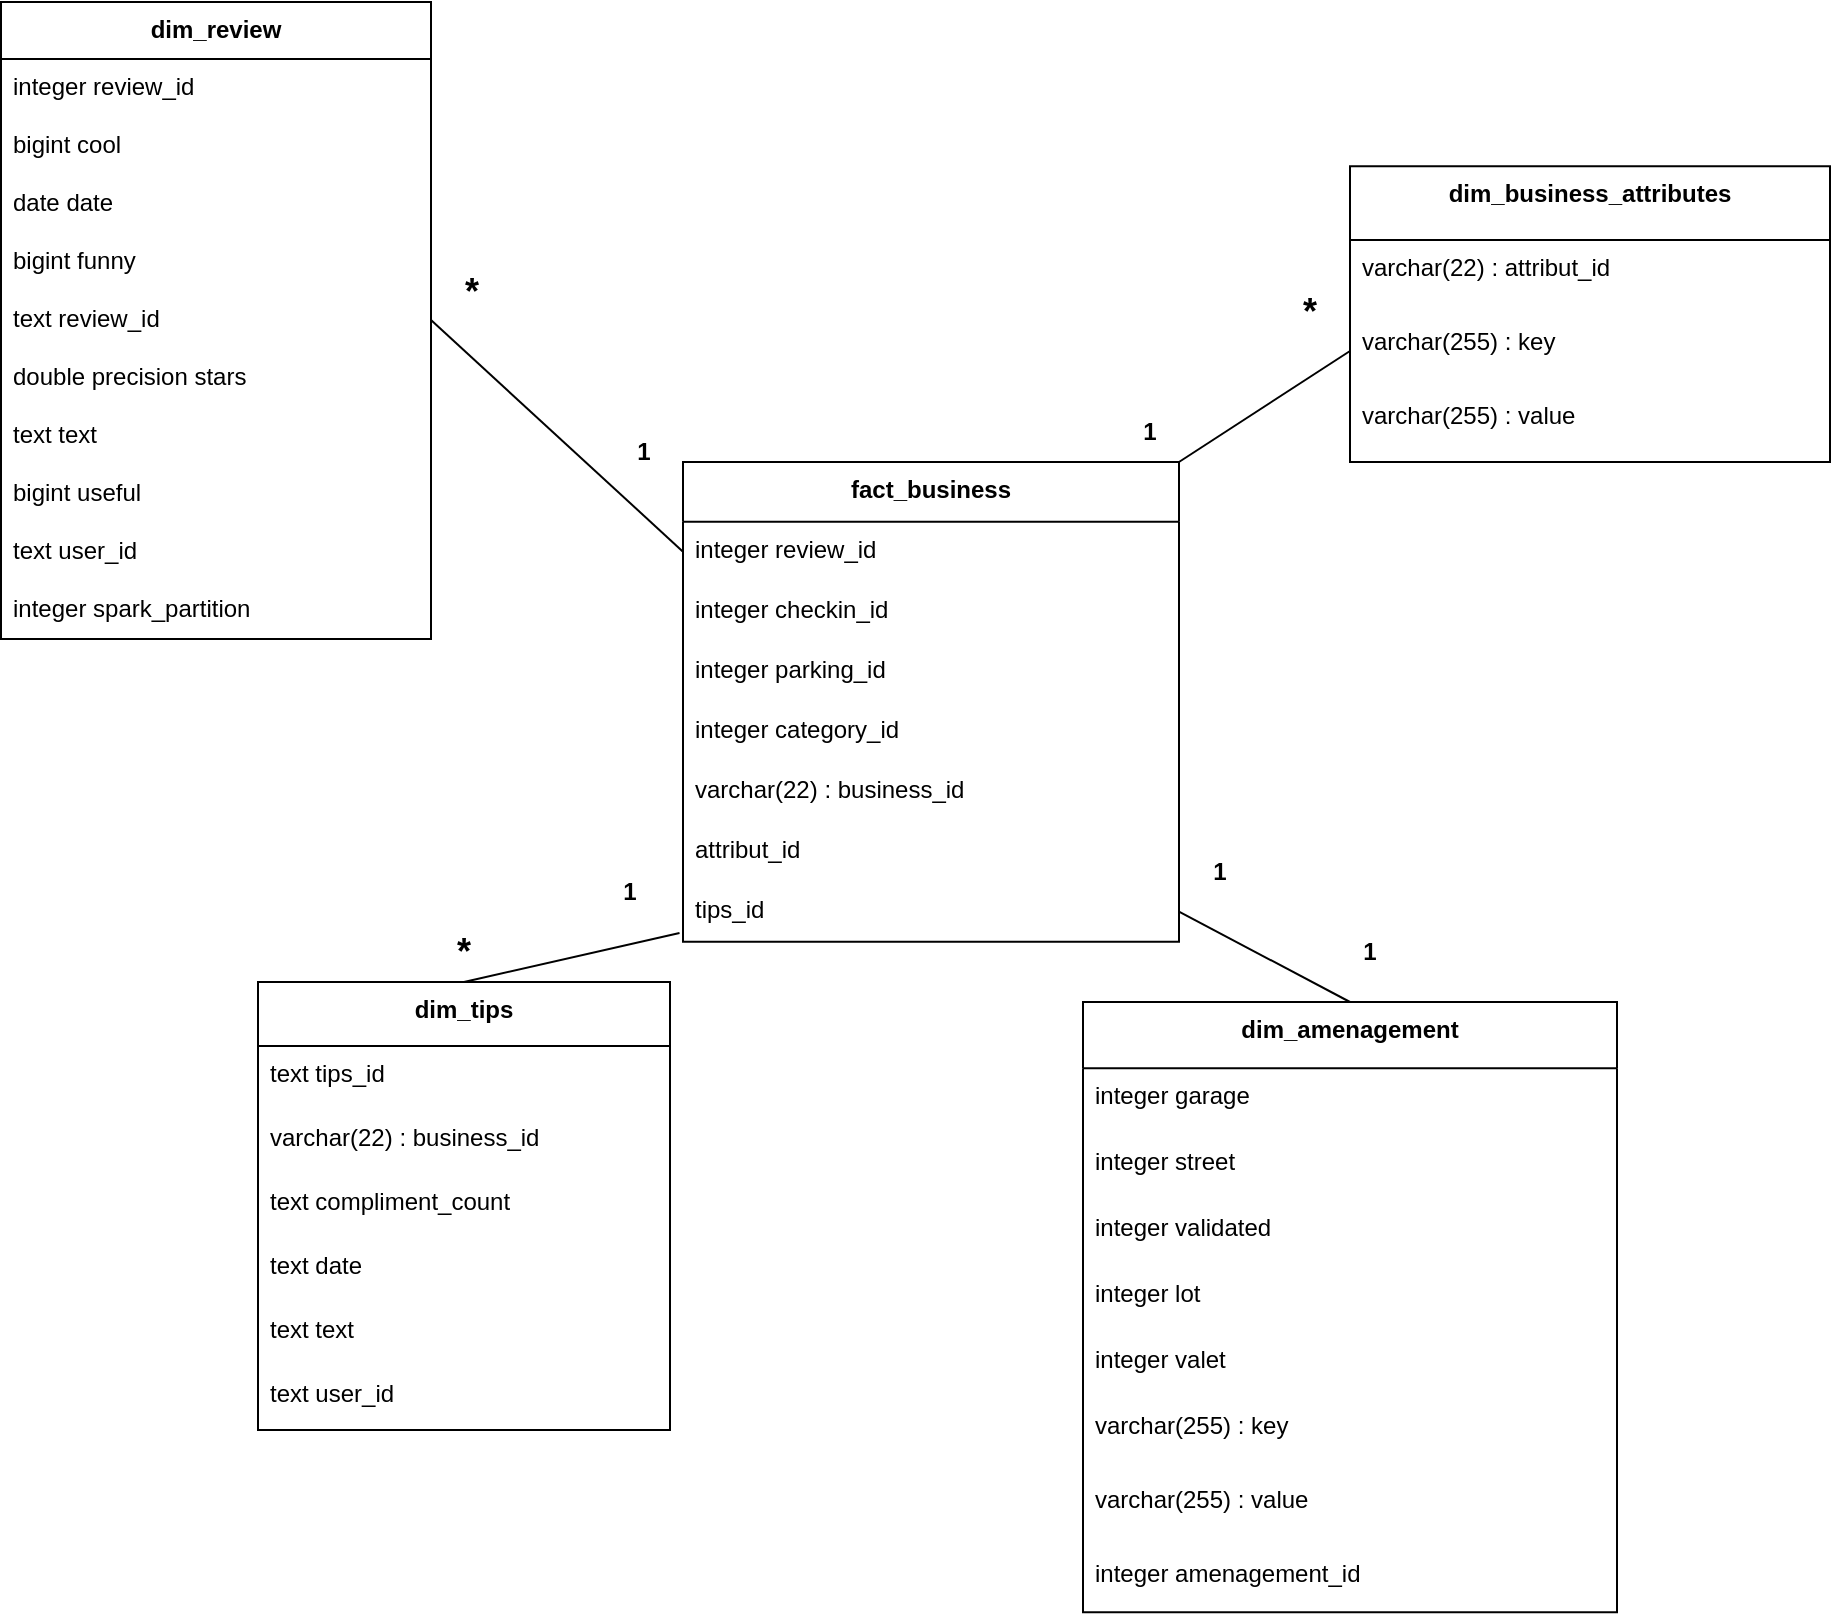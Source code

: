 <mxfile version="26.0.4">
  <diagram name="Page-1" id="iG6WOWYImpYf0nI91Xp_">
    <mxGraphModel dx="407" dy="1965" grid="1" gridSize="10" guides="1" tooltips="1" connect="1" arrows="1" fold="1" page="0" pageScale="1" pageWidth="827" pageHeight="1169" math="0" shadow="0">
      <root>
        <mxCell id="0" />
        <mxCell id="1" parent="0" />
        <mxCell id="z1ih5z3TRvrpc902HOqY-44" value="dim_tips" style="swimlane;fontStyle=1;align=center;verticalAlign=top;childLayout=stackLayout;horizontal=1;startSize=32;horizontalStack=0;resizeParent=1;resizeParentMax=0;resizeLast=0;collapsible=0;marginBottom=0;" parent="1" vertex="1">
          <mxGeometry x="1254" y="-550" width="206" height="224" as="geometry" />
        </mxCell>
        <mxCell id="z1ih5z3TRvrpc902HOqY-45" value="text tips_id" style="text;strokeColor=none;fillColor=none;align=left;verticalAlign=top;spacingLeft=4;spacingRight=4;overflow=hidden;rotatable=0;points=[[0,0.5],[1,0.5]];portConstraint=eastwest;" parent="z1ih5z3TRvrpc902HOqY-44" vertex="1">
          <mxGeometry y="32" width="206" height="32" as="geometry" />
        </mxCell>
        <mxCell id="z1ih5z3TRvrpc902HOqY-127" value="varchar(22) : business_id" style="text;strokeColor=none;fillColor=none;align=left;verticalAlign=top;spacingLeft=4;spacingRight=4;overflow=hidden;rotatable=0;points=[[0,0.5],[1,0.5]];portConstraint=eastwest;" parent="z1ih5z3TRvrpc902HOqY-44" vertex="1">
          <mxGeometry y="64" width="206" height="32" as="geometry" />
        </mxCell>
        <mxCell id="z1ih5z3TRvrpc902HOqY-46" value="text compliment_count" style="text;strokeColor=none;fillColor=none;align=left;verticalAlign=top;spacingLeft=4;spacingRight=4;overflow=hidden;rotatable=0;points=[[0,0.5],[1,0.5]];portConstraint=eastwest;" parent="z1ih5z3TRvrpc902HOqY-44" vertex="1">
          <mxGeometry y="96" width="206" height="32" as="geometry" />
        </mxCell>
        <mxCell id="z1ih5z3TRvrpc902HOqY-47" value="text date" style="text;strokeColor=none;fillColor=none;align=left;verticalAlign=top;spacingLeft=4;spacingRight=4;overflow=hidden;rotatable=0;points=[[0,0.5],[1,0.5]];portConstraint=eastwest;" parent="z1ih5z3TRvrpc902HOqY-44" vertex="1">
          <mxGeometry y="128" width="206" height="32" as="geometry" />
        </mxCell>
        <mxCell id="z1ih5z3TRvrpc902HOqY-48" value="text text" style="text;strokeColor=none;fillColor=none;align=left;verticalAlign=top;spacingLeft=4;spacingRight=4;overflow=hidden;rotatable=0;points=[[0,0.5],[1,0.5]];portConstraint=eastwest;" parent="z1ih5z3TRvrpc902HOqY-44" vertex="1">
          <mxGeometry y="160" width="206" height="32" as="geometry" />
        </mxCell>
        <mxCell id="z1ih5z3TRvrpc902HOqY-49" value="text user_id" style="text;strokeColor=none;fillColor=none;align=left;verticalAlign=top;spacingLeft=4;spacingRight=4;overflow=hidden;rotatable=0;points=[[0,0.5],[1,0.5]];portConstraint=eastwest;" parent="z1ih5z3TRvrpc902HOqY-44" vertex="1">
          <mxGeometry y="192" width="206" height="32" as="geometry" />
        </mxCell>
        <mxCell id="z1ih5z3TRvrpc902HOqY-68" value="fact_business" style="swimlane;fontStyle=1;align=center;verticalAlign=top;childLayout=stackLayout;horizontal=1;startSize=29.818;horizontalStack=0;resizeParent=1;resizeParentMax=0;resizeLast=0;collapsible=0;marginBottom=0;" parent="1" vertex="1">
          <mxGeometry x="1466.5" y="-810" width="248" height="239.818" as="geometry" />
        </mxCell>
        <mxCell id="z1ih5z3TRvrpc902HOqY-69" value="integer review_id" style="text;strokeColor=none;fillColor=none;align=left;verticalAlign=top;spacingLeft=4;spacingRight=4;overflow=hidden;rotatable=0;points=[[0,0.5],[1,0.5]];portConstraint=eastwest;" parent="z1ih5z3TRvrpc902HOqY-68" vertex="1">
          <mxGeometry y="29.818" width="248" height="30" as="geometry" />
        </mxCell>
        <mxCell id="z1ih5z3TRvrpc902HOqY-70" value="integer checkin_id" style="text;strokeColor=none;fillColor=none;align=left;verticalAlign=top;spacingLeft=4;spacingRight=4;overflow=hidden;rotatable=0;points=[[0,0.5],[1,0.5]];portConstraint=eastwest;" parent="z1ih5z3TRvrpc902HOqY-68" vertex="1">
          <mxGeometry y="59.818" width="248" height="30" as="geometry" />
        </mxCell>
        <mxCell id="z1ih5z3TRvrpc902HOqY-71" value="integer parking_id" style="text;strokeColor=none;fillColor=none;align=left;verticalAlign=top;spacingLeft=4;spacingRight=4;overflow=hidden;rotatable=0;points=[[0,0.5],[1,0.5]];portConstraint=eastwest;" parent="z1ih5z3TRvrpc902HOqY-68" vertex="1">
          <mxGeometry y="89.818" width="248" height="30" as="geometry" />
        </mxCell>
        <mxCell id="z1ih5z3TRvrpc902HOqY-72" value="integer category_id" style="text;strokeColor=none;fillColor=none;align=left;verticalAlign=top;spacingLeft=4;spacingRight=4;overflow=hidden;rotatable=0;points=[[0,0.5],[1,0.5]];portConstraint=eastwest;" parent="z1ih5z3TRvrpc902HOqY-68" vertex="1">
          <mxGeometry y="119.818" width="248" height="30" as="geometry" />
        </mxCell>
        <mxCell id="z1ih5z3TRvrpc902HOqY-118" value="varchar(22) : business_id" style="text;strokeColor=none;fillColor=none;align=left;verticalAlign=top;spacingLeft=4;spacingRight=4;overflow=hidden;rotatable=0;points=[[0,0.5],[1,0.5]];portConstraint=eastwest;" parent="z1ih5z3TRvrpc902HOqY-68" vertex="1">
          <mxGeometry y="149.818" width="248" height="30" as="geometry" />
        </mxCell>
        <mxCell id="z1ih5z3TRvrpc902HOqY-126" value="attribut_id " style="text;strokeColor=none;fillColor=none;align=left;verticalAlign=top;spacingLeft=4;spacingRight=4;overflow=hidden;rotatable=0;points=[[0,0.5],[1,0.5]];portConstraint=eastwest;" parent="z1ih5z3TRvrpc902HOqY-68" vertex="1">
          <mxGeometry y="179.818" width="248" height="30" as="geometry" />
        </mxCell>
        <mxCell id="z1ih5z3TRvrpc902HOqY-73" value="tips_id " style="text;strokeColor=none;fillColor=none;align=left;verticalAlign=top;spacingLeft=4;spacingRight=4;overflow=hidden;rotatable=0;points=[[0,0.5],[1,0.5]];portConstraint=eastwest;" parent="z1ih5z3TRvrpc902HOqY-68" vertex="1">
          <mxGeometry y="209.818" width="248" height="30" as="geometry" />
        </mxCell>
        <mxCell id="z1ih5z3TRvrpc902HOqY-77" value="dim_amenagement" style="swimlane;fontStyle=1;align=center;verticalAlign=top;childLayout=stackLayout;horizontal=1;startSize=33.143;horizontalStack=0;resizeParent=1;resizeParentMax=0;resizeLast=0;collapsible=0;marginBottom=0;" parent="1" vertex="1">
          <mxGeometry x="1666.5" y="-540" width="267" height="305.143" as="geometry" />
        </mxCell>
        <mxCell id="z1ih5z3TRvrpc902HOqY-78" value="integer garage" style="text;strokeColor=none;fillColor=none;align=left;verticalAlign=top;spacingLeft=4;spacingRight=4;overflow=hidden;rotatable=0;points=[[0,0.5],[1,0.5]];portConstraint=eastwest;" parent="z1ih5z3TRvrpc902HOqY-77" vertex="1">
          <mxGeometry y="33.143" width="267" height="33" as="geometry" />
        </mxCell>
        <mxCell id="z1ih5z3TRvrpc902HOqY-79" value="integer street" style="text;strokeColor=none;fillColor=none;align=left;verticalAlign=top;spacingLeft=4;spacingRight=4;overflow=hidden;rotatable=0;points=[[0,0.5],[1,0.5]];portConstraint=eastwest;" parent="z1ih5z3TRvrpc902HOqY-77" vertex="1">
          <mxGeometry y="66.143" width="267" height="33" as="geometry" />
        </mxCell>
        <mxCell id="z1ih5z3TRvrpc902HOqY-80" value="integer validated" style="text;strokeColor=none;fillColor=none;align=left;verticalAlign=top;spacingLeft=4;spacingRight=4;overflow=hidden;rotatable=0;points=[[0,0.5],[1,0.5]];portConstraint=eastwest;" parent="z1ih5z3TRvrpc902HOqY-77" vertex="1">
          <mxGeometry y="99.143" width="267" height="33" as="geometry" />
        </mxCell>
        <mxCell id="z1ih5z3TRvrpc902HOqY-81" value="integer lot" style="text;strokeColor=none;fillColor=none;align=left;verticalAlign=top;spacingLeft=4;spacingRight=4;overflow=hidden;rotatable=0;points=[[0,0.5],[1,0.5]];portConstraint=eastwest;" parent="z1ih5z3TRvrpc902HOqY-77" vertex="1">
          <mxGeometry y="132.143" width="267" height="33" as="geometry" />
        </mxCell>
        <mxCell id="z1ih5z3TRvrpc902HOqY-82" value="integer valet" style="text;strokeColor=none;fillColor=none;align=left;verticalAlign=top;spacingLeft=4;spacingRight=4;overflow=hidden;rotatable=0;points=[[0,0.5],[1,0.5]];portConstraint=eastwest;" parent="z1ih5z3TRvrpc902HOqY-77" vertex="1">
          <mxGeometry y="165.143" width="267" height="33" as="geometry" />
        </mxCell>
        <mxCell id="z1ih5z3TRvrpc902HOqY-83" value="varchar(255) : key" style="text;strokeColor=none;fillColor=none;align=left;verticalAlign=top;spacingLeft=4;spacingRight=4;overflow=hidden;rotatable=0;points=[[0,0.5],[1,0.5]];portConstraint=eastwest;" parent="z1ih5z3TRvrpc902HOqY-77" vertex="1">
          <mxGeometry y="198.143" width="267" height="37" as="geometry" />
        </mxCell>
        <mxCell id="z1ih5z3TRvrpc902HOqY-84" value="varchar(255) : value" style="text;strokeColor=none;fillColor=none;align=left;verticalAlign=top;spacingLeft=4;spacingRight=4;overflow=hidden;rotatable=0;points=[[0,0.5],[1,0.5]];portConstraint=eastwest;" parent="z1ih5z3TRvrpc902HOqY-77" vertex="1">
          <mxGeometry y="235.143" width="267" height="37" as="geometry" />
        </mxCell>
        <mxCell id="z1ih5z3TRvrpc902HOqY-85" value="integer amenagement_id" style="text;strokeColor=none;fillColor=none;align=left;verticalAlign=top;spacingLeft=4;spacingRight=4;overflow=hidden;rotatable=0;points=[[0,0.5],[1,0.5]];portConstraint=eastwest;" parent="z1ih5z3TRvrpc902HOqY-77" vertex="1">
          <mxGeometry y="272.143" width="267" height="33" as="geometry" />
        </mxCell>
        <mxCell id="z1ih5z3TRvrpc902HOqY-106" value="dim_review&#xa;" style="swimlane;fontStyle=1;align=center;verticalAlign=top;childLayout=stackLayout;horizontal=1;startSize=28.522;horizontalStack=0;resizeParent=1;resizeParentMax=0;resizeLast=0;collapsible=0;marginBottom=0;" parent="1" vertex="1">
          <mxGeometry x="1125.5" y="-1040" width="215" height="318.522" as="geometry" />
        </mxCell>
        <mxCell id="z1ih5z3TRvrpc902HOqY-107" value="integer review_id" style="text;strokeColor=none;fillColor=none;align=left;verticalAlign=top;spacingLeft=4;spacingRight=4;overflow=hidden;rotatable=0;points=[[0,0.5],[1,0.5]];portConstraint=eastwest;" parent="z1ih5z3TRvrpc902HOqY-106" vertex="1">
          <mxGeometry y="28.522" width="215" height="29" as="geometry" />
        </mxCell>
        <mxCell id="z1ih5z3TRvrpc902HOqY-108" value="bigint cool" style="text;strokeColor=none;fillColor=none;align=left;verticalAlign=top;spacingLeft=4;spacingRight=4;overflow=hidden;rotatable=0;points=[[0,0.5],[1,0.5]];portConstraint=eastwest;" parent="z1ih5z3TRvrpc902HOqY-106" vertex="1">
          <mxGeometry y="57.522" width="215" height="29" as="geometry" />
        </mxCell>
        <mxCell id="z1ih5z3TRvrpc902HOqY-109" value="date date" style="text;strokeColor=none;fillColor=none;align=left;verticalAlign=top;spacingLeft=4;spacingRight=4;overflow=hidden;rotatable=0;points=[[0,0.5],[1,0.5]];portConstraint=eastwest;" parent="z1ih5z3TRvrpc902HOqY-106" vertex="1">
          <mxGeometry y="86.522" width="215" height="29" as="geometry" />
        </mxCell>
        <mxCell id="z1ih5z3TRvrpc902HOqY-111" value="bigint funny" style="text;strokeColor=none;fillColor=none;align=left;verticalAlign=top;spacingLeft=4;spacingRight=4;overflow=hidden;rotatable=0;points=[[0,0.5],[1,0.5]];portConstraint=eastwest;" parent="z1ih5z3TRvrpc902HOqY-106" vertex="1">
          <mxGeometry y="115.522" width="215" height="29" as="geometry" />
        </mxCell>
        <mxCell id="z1ih5z3TRvrpc902HOqY-112" value="text review_id" style="text;strokeColor=none;fillColor=none;align=left;verticalAlign=top;spacingLeft=4;spacingRight=4;overflow=hidden;rotatable=0;points=[[0,0.5],[1,0.5]];portConstraint=eastwest;" parent="z1ih5z3TRvrpc902HOqY-106" vertex="1">
          <mxGeometry y="144.522" width="215" height="29" as="geometry" />
        </mxCell>
        <mxCell id="z1ih5z3TRvrpc902HOqY-113" value="double precision stars" style="text;strokeColor=none;fillColor=none;align=left;verticalAlign=top;spacingLeft=4;spacingRight=4;overflow=hidden;rotatable=0;points=[[0,0.5],[1,0.5]];portConstraint=eastwest;" parent="z1ih5z3TRvrpc902HOqY-106" vertex="1">
          <mxGeometry y="173.522" width="215" height="29" as="geometry" />
        </mxCell>
        <mxCell id="z1ih5z3TRvrpc902HOqY-114" value="text text" style="text;strokeColor=none;fillColor=none;align=left;verticalAlign=top;spacingLeft=4;spacingRight=4;overflow=hidden;rotatable=0;points=[[0,0.5],[1,0.5]];portConstraint=eastwest;" parent="z1ih5z3TRvrpc902HOqY-106" vertex="1">
          <mxGeometry y="202.522" width="215" height="29" as="geometry" />
        </mxCell>
        <mxCell id="z1ih5z3TRvrpc902HOqY-115" value="bigint useful" style="text;strokeColor=none;fillColor=none;align=left;verticalAlign=top;spacingLeft=4;spacingRight=4;overflow=hidden;rotatable=0;points=[[0,0.5],[1,0.5]];portConstraint=eastwest;" parent="z1ih5z3TRvrpc902HOqY-106" vertex="1">
          <mxGeometry y="231.522" width="215" height="29" as="geometry" />
        </mxCell>
        <mxCell id="z1ih5z3TRvrpc902HOqY-116" value="text user_id" style="text;strokeColor=none;fillColor=none;align=left;verticalAlign=top;spacingLeft=4;spacingRight=4;overflow=hidden;rotatable=0;points=[[0,0.5],[1,0.5]];portConstraint=eastwest;" parent="z1ih5z3TRvrpc902HOqY-106" vertex="1">
          <mxGeometry y="260.522" width="215" height="29" as="geometry" />
        </mxCell>
        <mxCell id="z1ih5z3TRvrpc902HOqY-117" value="integer spark_partition" style="text;strokeColor=none;fillColor=none;align=left;verticalAlign=top;spacingLeft=4;spacingRight=4;overflow=hidden;rotatable=0;points=[[0,0.5],[1,0.5]];portConstraint=eastwest;" parent="z1ih5z3TRvrpc902HOqY-106" vertex="1">
          <mxGeometry y="289.522" width="215" height="29" as="geometry" />
        </mxCell>
        <mxCell id="z1ih5z3TRvrpc902HOqY-119" value="dim_business_attributes" style="swimlane;fontStyle=1;align=center;verticalAlign=top;childLayout=stackLayout;horizontal=1;startSize=36.889;horizontalStack=0;resizeParent=1;resizeParentMax=0;resizeLast=0;collapsible=0;marginBottom=0;" parent="1" vertex="1">
          <mxGeometry x="1800" y="-957.89" width="240" height="147.889" as="geometry" />
        </mxCell>
        <mxCell id="z1ih5z3TRvrpc902HOqY-121" value="varchar(22) : attribut_id " style="text;strokeColor=none;fillColor=none;align=left;verticalAlign=top;spacingLeft=4;spacingRight=4;overflow=hidden;rotatable=0;points=[[0,0.5],[1,0.5]];portConstraint=eastwest;" parent="z1ih5z3TRvrpc902HOqY-119" vertex="1">
          <mxGeometry y="36.889" width="240" height="37" as="geometry" />
        </mxCell>
        <mxCell id="z1ih5z3TRvrpc902HOqY-122" value="varchar(255) : key" style="text;strokeColor=none;fillColor=none;align=left;verticalAlign=top;spacingLeft=4;spacingRight=4;overflow=hidden;rotatable=0;points=[[0,0.5],[1,0.5]];portConstraint=eastwest;" parent="z1ih5z3TRvrpc902HOqY-119" vertex="1">
          <mxGeometry y="73.889" width="240" height="37" as="geometry" />
        </mxCell>
        <mxCell id="z1ih5z3TRvrpc902HOqY-123" value="varchar(255) : value" style="text;strokeColor=none;fillColor=none;align=left;verticalAlign=top;spacingLeft=4;spacingRight=4;overflow=hidden;rotatable=0;points=[[0,0.5],[1,0.5]];portConstraint=eastwest;" parent="z1ih5z3TRvrpc902HOqY-119" vertex="1">
          <mxGeometry y="110.889" width="240" height="37" as="geometry" />
        </mxCell>
        <mxCell id="z1ih5z3TRvrpc902HOqY-124" value="" style="endArrow=none;html=1;rounded=0;exitX=1;exitY=0;exitDx=0;exitDy=0;entryX=0;entryY=0.5;entryDx=0;entryDy=0;" parent="1" source="z1ih5z3TRvrpc902HOqY-68" target="z1ih5z3TRvrpc902HOqY-122" edge="1">
          <mxGeometry width="50" height="50" relative="1" as="geometry">
            <mxPoint x="1640" y="-870" as="sourcePoint" />
            <mxPoint x="1690" y="-920" as="targetPoint" />
          </mxGeometry>
        </mxCell>
        <mxCell id="z1ih5z3TRvrpc902HOqY-125" value="" style="endArrow=none;html=1;rounded=0;exitX=-0.007;exitY=0.855;exitDx=0;exitDy=0;entryX=0.5;entryY=0;entryDx=0;entryDy=0;exitPerimeter=0;" parent="1" source="z1ih5z3TRvrpc902HOqY-73" target="z1ih5z3TRvrpc902HOqY-44" edge="1">
          <mxGeometry width="50" height="50" relative="1" as="geometry">
            <mxPoint x="1600" y="-800" as="sourcePoint" />
            <mxPoint x="1780" y="-900" as="targetPoint" />
          </mxGeometry>
        </mxCell>
        <mxCell id="z1ih5z3TRvrpc902HOqY-128" value="" style="endArrow=none;html=1;rounded=0;exitX=1;exitY=0.5;exitDx=0;exitDy=0;entryX=0;entryY=0.5;entryDx=0;entryDy=0;" parent="1" source="z1ih5z3TRvrpc902HOqY-112" target="z1ih5z3TRvrpc902HOqY-69" edge="1">
          <mxGeometry width="50" height="50" relative="1" as="geometry">
            <mxPoint x="1601" y="-800" as="sourcePoint" />
            <mxPoint x="1780" y="-900" as="targetPoint" />
          </mxGeometry>
        </mxCell>
        <mxCell id="z1ih5z3TRvrpc902HOqY-130" value="" style="endArrow=none;html=1;rounded=0;exitX=0.5;exitY=0;exitDx=0;exitDy=0;entryX=1;entryY=0.5;entryDx=0;entryDy=0;" parent="1" source="z1ih5z3TRvrpc902HOqY-77" target="z1ih5z3TRvrpc902HOqY-73" edge="1">
          <mxGeometry width="50" height="50" relative="1" as="geometry">
            <mxPoint x="1890" y="-664" as="sourcePoint" />
            <mxPoint x="1724" y="-665" as="targetPoint" />
          </mxGeometry>
        </mxCell>
        <mxCell id="z1ih5z3TRvrpc902HOqY-131" value="1" style="text;html=1;align=center;verticalAlign=middle;whiteSpace=wrap;rounded=0;fontStyle=1" parent="1" vertex="1">
          <mxGeometry x="1714.5" y="-620" width="40" height="30" as="geometry" />
        </mxCell>
        <mxCell id="z1ih5z3TRvrpc902HOqY-132" value="1" style="text;html=1;align=center;verticalAlign=middle;whiteSpace=wrap;rounded=0;fontStyle=1" parent="1" vertex="1">
          <mxGeometry x="1790" y="-580" width="40" height="30" as="geometry" />
        </mxCell>
        <mxCell id="z1ih5z3TRvrpc902HOqY-133" value="1" style="text;html=1;align=center;verticalAlign=middle;whiteSpace=wrap;rounded=0;fontStyle=1" parent="1" vertex="1">
          <mxGeometry x="1420" y="-610" width="40" height="30" as="geometry" />
        </mxCell>
        <mxCell id="z1ih5z3TRvrpc902HOqY-134" value="&lt;font style=&quot;font-size: 18px;&quot;&gt;*&lt;/font&gt;" style="text;html=1;align=center;verticalAlign=middle;whiteSpace=wrap;rounded=0;fontStyle=1" parent="1" vertex="1">
          <mxGeometry x="1337" y="-580" width="40" height="30" as="geometry" />
        </mxCell>
        <mxCell id="z1ih5z3TRvrpc902HOqY-136" value="&lt;font style=&quot;font-size: 18px;&quot;&gt;*&lt;/font&gt;" style="text;html=1;align=center;verticalAlign=middle;whiteSpace=wrap;rounded=0;fontStyle=1" parent="1" vertex="1">
          <mxGeometry x="1340.5" y="-910" width="40" height="30" as="geometry" />
        </mxCell>
        <mxCell id="z1ih5z3TRvrpc902HOqY-137" value="&lt;font style=&quot;font-size: 18px;&quot;&gt;*&lt;/font&gt;" style="text;html=1;align=center;verticalAlign=middle;whiteSpace=wrap;rounded=0;fontStyle=1" parent="1" vertex="1">
          <mxGeometry x="1760" y="-900" width="40" height="30" as="geometry" />
        </mxCell>
        <mxCell id="z1ih5z3TRvrpc902HOqY-138" value="1" style="text;html=1;align=center;verticalAlign=middle;whiteSpace=wrap;rounded=0;fontStyle=1" parent="1" vertex="1">
          <mxGeometry x="1426.5" y="-830" width="40" height="30" as="geometry" />
        </mxCell>
        <mxCell id="z1ih5z3TRvrpc902HOqY-139" value="1" style="text;html=1;align=center;verticalAlign=middle;whiteSpace=wrap;rounded=0;fontStyle=1" parent="1" vertex="1">
          <mxGeometry x="1680" y="-840" width="40" height="30" as="geometry" />
        </mxCell>
      </root>
    </mxGraphModel>
  </diagram>
</mxfile>

